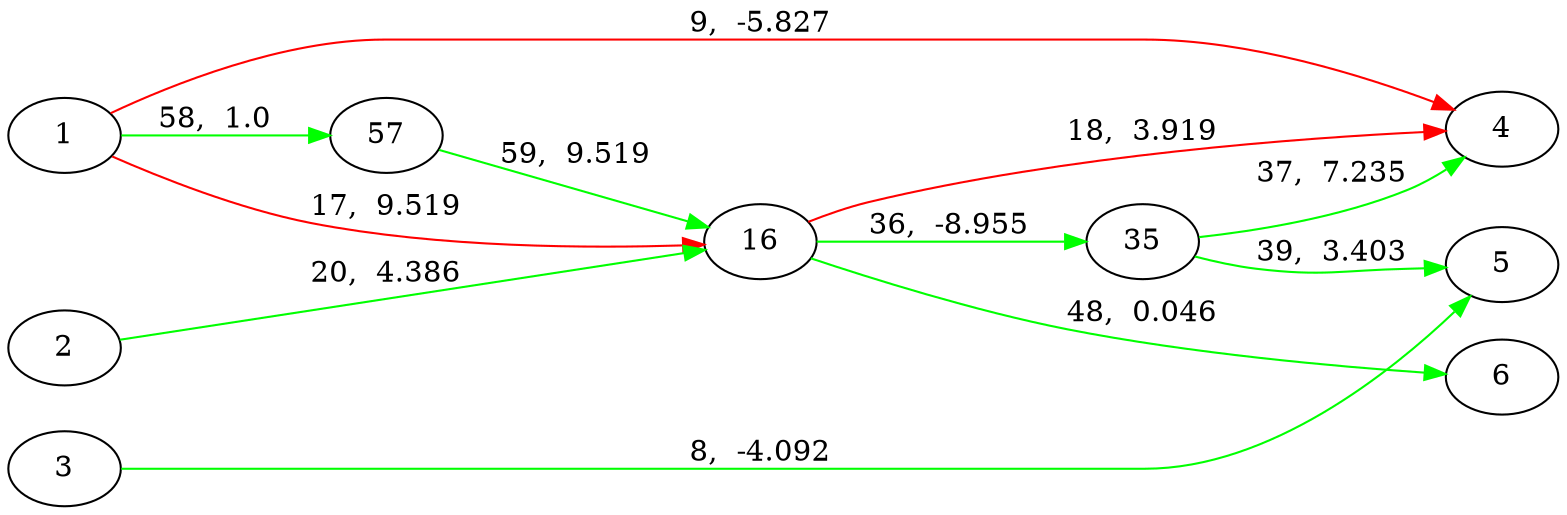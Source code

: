 digraph {
	rankdir=LR;
	1->4[color=red,label="9,  -5.827",penwidth=1.0];
	1->16[color=red,label="17,  9.519",penwidth=1.0];
	1->57[color=green,label="58,  1.0",penwidth=1.0];
	2->16[color=green,label="20,  4.386",penwidth=1.0];
	3->5[color=green,label="8,  -4.092",penwidth=1.0];
	{rank=same; 1, 2, 3}
	57->16[color=green,label="59,  9.519",penwidth=1.0];
	{rank=same; 57}
	16->4[color=red,label="18,  3.919",penwidth=1.0];
	16->35[color=green,label="36,  -8.955",penwidth=1.0];
	16->6[color=green,label="48,  0.046",penwidth=1.0];
	{rank=same; 16}
	35->4[color=green,label="37,  7.235",penwidth=1.0];
	35->5[color=green,label="39,  3.403",penwidth=1.0];
	{rank=same; 35}
	{rank=same; 4, 5, 6}
}